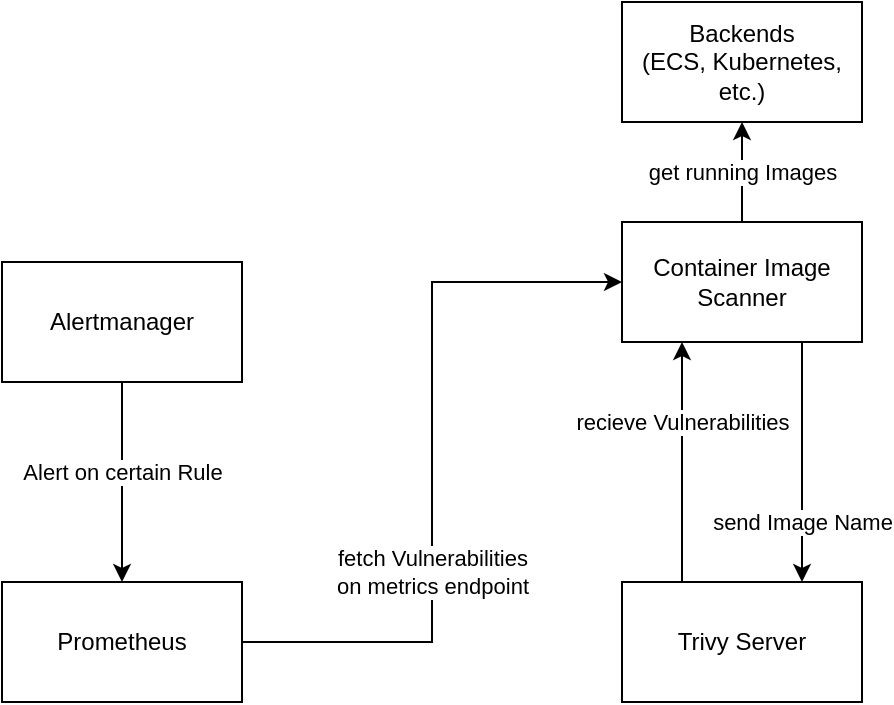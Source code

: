 <mxfile version="15.6.6" type="github"><diagram id="fG6WirjnP1xi1NN8nxPA" name="Page-1"><mxGraphModel dx="1298" dy="691" grid="1" gridSize="10" guides="1" tooltips="1" connect="1" arrows="1" fold="1" page="1" pageScale="1" pageWidth="1169" pageHeight="827" math="0" shadow="0"><root><mxCell id="0"/><mxCell id="1" parent="0"/><mxCell id="3cAFvyoopJdb9FJP--9q-5" value="send Image Name" style="edgeStyle=orthogonalEdgeStyle;rounded=0;orthogonalLoop=1;jettySize=auto;html=1;exitX=0.75;exitY=1;exitDx=0;exitDy=0;entryX=0.75;entryY=0;entryDx=0;entryDy=0;fontColor=default;strokeColor=default;labelBackgroundColor=default;" edge="1" parent="1" source="3cAFvyoopJdb9FJP--9q-1" target="3cAFvyoopJdb9FJP--9q-2"><mxGeometry x="0.5" relative="1" as="geometry"><Array as="points"/><mxPoint as="offset"/></mxGeometry></mxCell><mxCell id="3cAFvyoopJdb9FJP--9q-8" style="edgeStyle=orthogonalEdgeStyle;rounded=0;orthogonalLoop=1;jettySize=auto;html=1;exitX=1;exitY=0.5;exitDx=0;exitDy=0;entryX=0;entryY=0.5;entryDx=0;entryDy=0;labelBackgroundColor=default;fontColor=default;strokeColor=default;" edge="1" parent="1" source="3cAFvyoopJdb9FJP--9q-4" target="3cAFvyoopJdb9FJP--9q-1"><mxGeometry relative="1" as="geometry"/></mxCell><mxCell id="3cAFvyoopJdb9FJP--9q-9" value="fetch Vulnerabilities&lt;br&gt;on metrics endpoint" style="edgeLabel;html=1;align=center;verticalAlign=middle;resizable=0;points=[];fontColor=default;" vertex="1" connectable="0" parent="3cAFvyoopJdb9FJP--9q-8"><mxGeometry x="-0.297" relative="1" as="geometry"><mxPoint as="offset"/></mxGeometry></mxCell><mxCell id="3cAFvyoopJdb9FJP--9q-13" value="get running Images" style="edgeStyle=orthogonalEdgeStyle;rounded=0;orthogonalLoop=1;jettySize=auto;html=1;exitX=0.5;exitY=0;exitDx=0;exitDy=0;entryX=0.5;entryY=1;entryDx=0;entryDy=0;labelBackgroundColor=default;fontColor=default;strokeColor=default;" edge="1" parent="1" source="3cAFvyoopJdb9FJP--9q-1" target="3cAFvyoopJdb9FJP--9q-12"><mxGeometry relative="1" as="geometry"/></mxCell><mxCell id="3cAFvyoopJdb9FJP--9q-1" value="Container Image Scanner" style="rounded=0;whiteSpace=wrap;html=1;fillColor=default;strokeColor=default;fontColor=default;" vertex="1" parent="1"><mxGeometry x="490" y="140" width="120" height="60" as="geometry"/></mxCell><mxCell id="3cAFvyoopJdb9FJP--9q-6" style="edgeStyle=orthogonalEdgeStyle;rounded=0;orthogonalLoop=1;jettySize=auto;html=1;exitX=0.25;exitY=0;exitDx=0;exitDy=0;entryX=0.25;entryY=1;entryDx=0;entryDy=0;fontColor=default;strokeColor=default;labelBackgroundColor=default;" edge="1" parent="1" source="3cAFvyoopJdb9FJP--9q-2" target="3cAFvyoopJdb9FJP--9q-1"><mxGeometry relative="1" as="geometry"/></mxCell><mxCell id="3cAFvyoopJdb9FJP--9q-7" value="recieve Vulnerabilities" style="edgeLabel;html=1;align=center;verticalAlign=middle;resizable=0;points=[];fontColor=default;labelBackgroundColor=default;" vertex="1" connectable="0" parent="3cAFvyoopJdb9FJP--9q-6"><mxGeometry x="0.017" y="-3" relative="1" as="geometry"><mxPoint x="-3" y="-19" as="offset"/></mxGeometry></mxCell><mxCell id="3cAFvyoopJdb9FJP--9q-2" value="Trivy Server" style="rounded=0;whiteSpace=wrap;html=1;fillColor=default;strokeColor=default;fontColor=default;" vertex="1" parent="1"><mxGeometry x="490" y="320" width="120" height="60" as="geometry"/></mxCell><mxCell id="3cAFvyoopJdb9FJP--9q-10" style="edgeStyle=orthogonalEdgeStyle;rounded=0;orthogonalLoop=1;jettySize=auto;html=1;exitX=0.5;exitY=1;exitDx=0;exitDy=0;entryX=0.5;entryY=0;entryDx=0;entryDy=0;labelBackgroundColor=default;fontColor=default;strokeColor=default;" edge="1" parent="1" source="3cAFvyoopJdb9FJP--9q-3" target="3cAFvyoopJdb9FJP--9q-4"><mxGeometry relative="1" as="geometry"/></mxCell><mxCell id="3cAFvyoopJdb9FJP--9q-11" value="Alert on certain Rule" style="edgeLabel;html=1;align=center;verticalAlign=middle;resizable=0;points=[];fontColor=default;" vertex="1" connectable="0" parent="3cAFvyoopJdb9FJP--9q-10"><mxGeometry x="-0.1" relative="1" as="geometry"><mxPoint as="offset"/></mxGeometry></mxCell><mxCell id="3cAFvyoopJdb9FJP--9q-3" value="Alertmanager" style="rounded=0;whiteSpace=wrap;html=1;fillColor=default;strokeColor=default;fontColor=default;" vertex="1" parent="1"><mxGeometry x="180" y="160" width="120" height="60" as="geometry"/></mxCell><mxCell id="3cAFvyoopJdb9FJP--9q-4" value="Prometheus" style="rounded=0;whiteSpace=wrap;html=1;fillColor=default;strokeColor=default;fontColor=default;" vertex="1" parent="1"><mxGeometry x="180" y="320" width="120" height="60" as="geometry"/></mxCell><mxCell id="3cAFvyoopJdb9FJP--9q-12" value="Backends&lt;br&gt;(ECS, Kubernetes, etc.)" style="rounded=0;whiteSpace=wrap;html=1;labelBackgroundColor=default;fontColor=default;strokeColor=default;fillColor=default;" vertex="1" parent="1"><mxGeometry x="490" y="30" width="120" height="60" as="geometry"/></mxCell></root></mxGraphModel></diagram></mxfile>